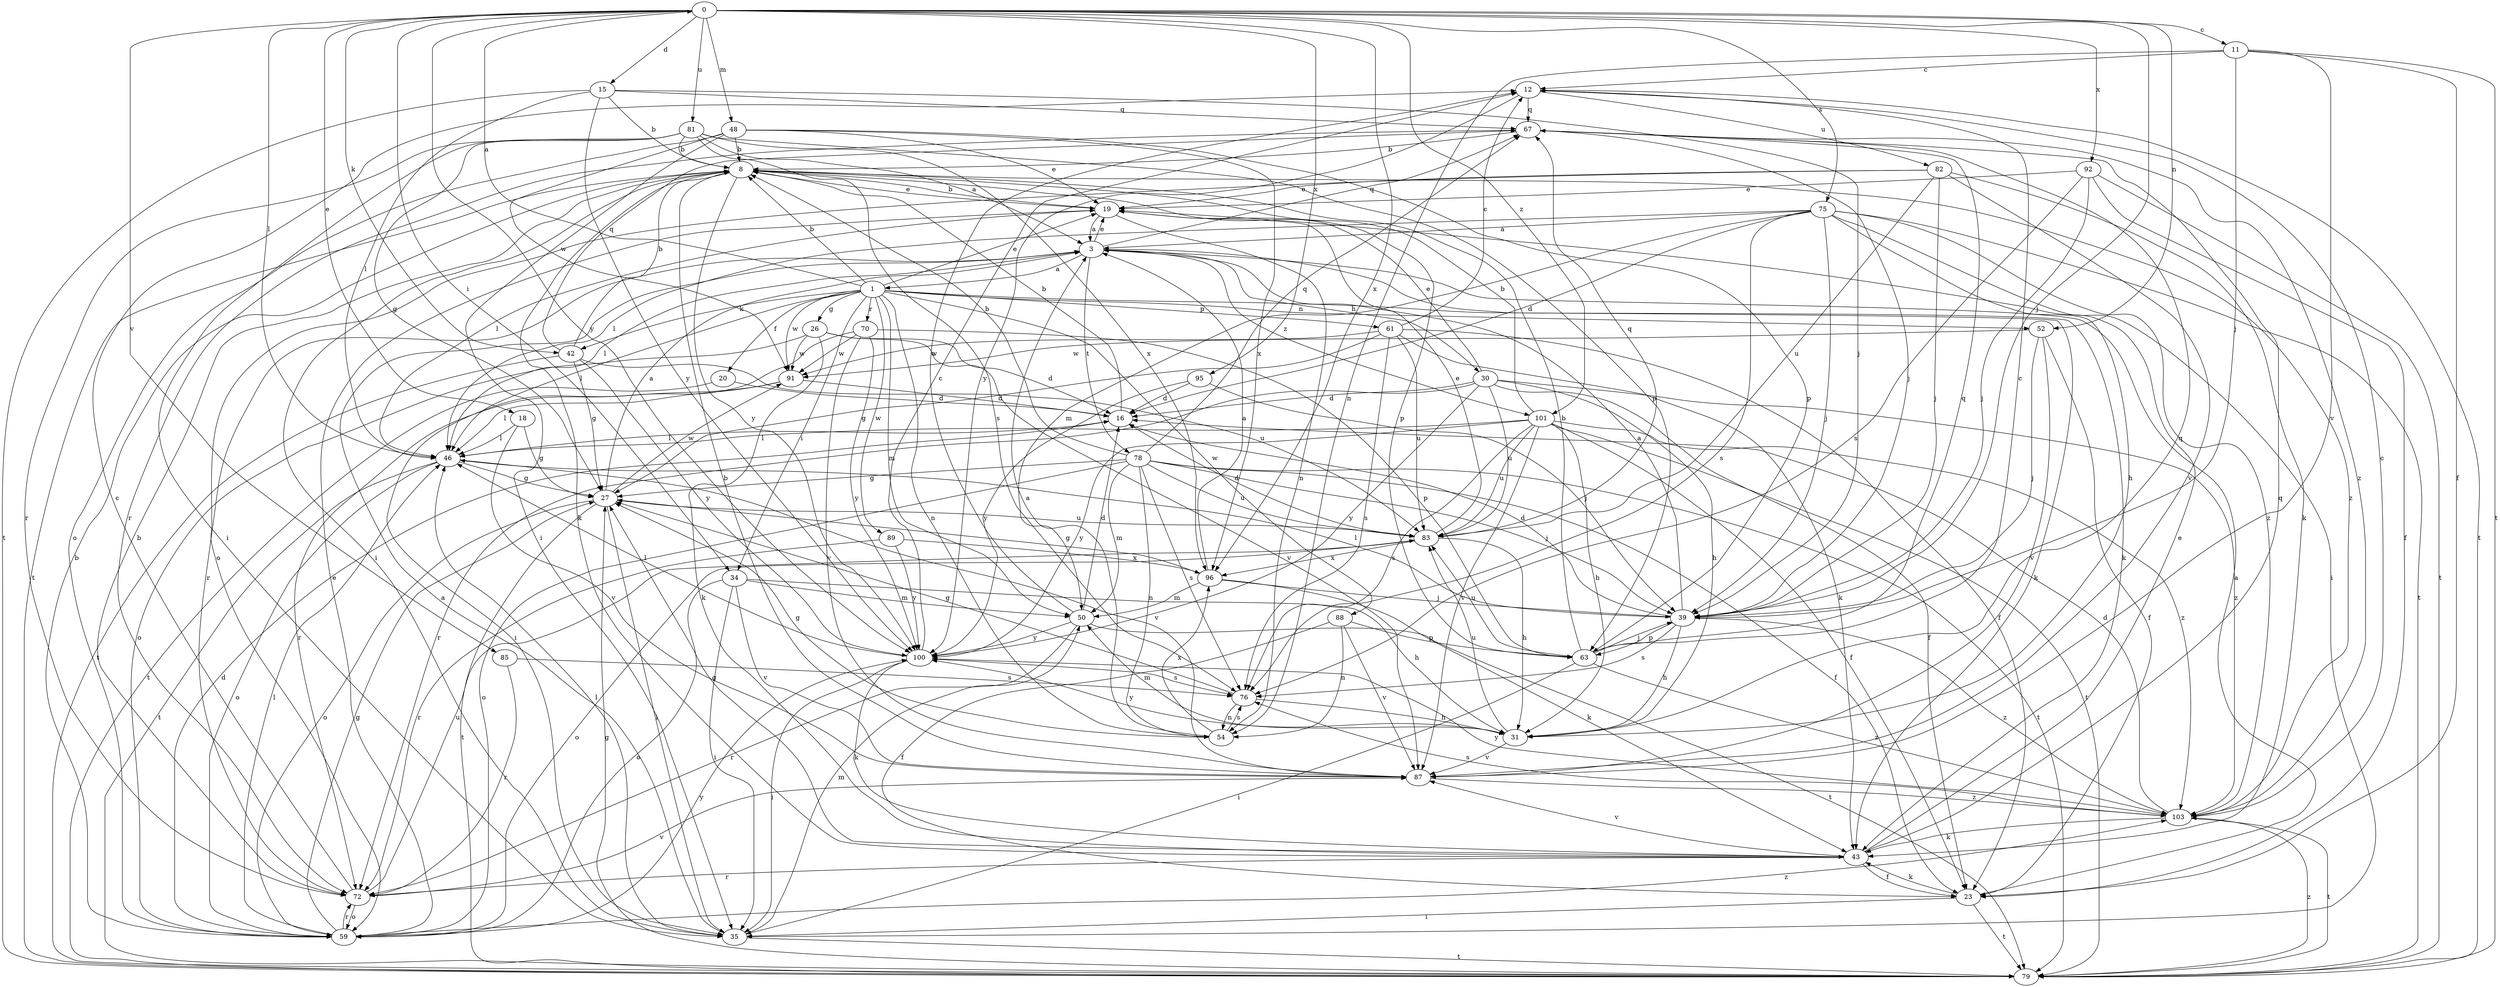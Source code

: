 strict digraph  {
0;
1;
3;
8;
11;
12;
15;
16;
18;
19;
20;
23;
26;
27;
30;
31;
34;
35;
39;
42;
43;
46;
48;
50;
52;
54;
59;
61;
63;
67;
70;
72;
75;
76;
78;
79;
81;
82;
83;
85;
87;
88;
89;
91;
92;
95;
96;
100;
101;
103;
0 -> 11  [label=c];
0 -> 15  [label=d];
0 -> 18  [label=e];
0 -> 34  [label=i];
0 -> 39  [label=j];
0 -> 42  [label=k];
0 -> 46  [label=l];
0 -> 48  [label=m];
0 -> 52  [label=n];
0 -> 75  [label=s];
0 -> 81  [label=u];
0 -> 85  [label=v];
0 -> 92  [label=x];
0 -> 95  [label=x];
0 -> 96  [label=x];
0 -> 100  [label=y];
0 -> 101  [label=z];
1 -> 0  [label=a];
1 -> 8  [label=b];
1 -> 19  [label=e];
1 -> 20  [label=f];
1 -> 26  [label=g];
1 -> 34  [label=i];
1 -> 42  [label=k];
1 -> 43  [label=k];
1 -> 46  [label=l];
1 -> 50  [label=m];
1 -> 52  [label=n];
1 -> 54  [label=n];
1 -> 61  [label=p];
1 -> 70  [label=r];
1 -> 88  [label=w];
1 -> 89  [label=w];
1 -> 91  [label=w];
3 -> 1  [label=a];
3 -> 19  [label=e];
3 -> 30  [label=h];
3 -> 43  [label=k];
3 -> 46  [label=l];
3 -> 67  [label=q];
3 -> 72  [label=r];
3 -> 78  [label=t];
3 -> 101  [label=z];
8 -> 19  [label=e];
8 -> 35  [label=i];
8 -> 43  [label=k];
8 -> 63  [label=p];
8 -> 79  [label=t];
8 -> 100  [label=y];
8 -> 103  [label=z];
11 -> 12  [label=c];
11 -> 23  [label=f];
11 -> 39  [label=j];
11 -> 54  [label=n];
11 -> 79  [label=t];
11 -> 87  [label=v];
12 -> 67  [label=q];
12 -> 79  [label=t];
12 -> 82  [label=u];
12 -> 100  [label=y];
15 -> 8  [label=b];
15 -> 39  [label=j];
15 -> 46  [label=l];
15 -> 67  [label=q];
15 -> 79  [label=t];
15 -> 100  [label=y];
16 -> 8  [label=b];
16 -> 46  [label=l];
18 -> 27  [label=g];
18 -> 46  [label=l];
18 -> 87  [label=v];
19 -> 3  [label=a];
19 -> 8  [label=b];
19 -> 46  [label=l];
19 -> 54  [label=n];
20 -> 16  [label=d];
20 -> 79  [label=t];
23 -> 3  [label=a];
23 -> 35  [label=i];
23 -> 43  [label=k];
23 -> 79  [label=t];
26 -> 16  [label=d];
26 -> 43  [label=k];
26 -> 59  [label=o];
26 -> 87  [label=v];
26 -> 91  [label=w];
27 -> 3  [label=a];
27 -> 35  [label=i];
27 -> 59  [label=o];
27 -> 79  [label=t];
27 -> 83  [label=u];
27 -> 91  [label=w];
30 -> 16  [label=d];
30 -> 19  [label=e];
30 -> 23  [label=f];
30 -> 31  [label=h];
30 -> 72  [label=r];
30 -> 83  [label=u];
30 -> 100  [label=y];
30 -> 103  [label=z];
31 -> 50  [label=m];
31 -> 67  [label=q];
31 -> 83  [label=u];
31 -> 87  [label=v];
31 -> 100  [label=y];
34 -> 31  [label=h];
34 -> 35  [label=i];
34 -> 50  [label=m];
34 -> 59  [label=o];
34 -> 87  [label=v];
35 -> 3  [label=a];
35 -> 46  [label=l];
35 -> 50  [label=m];
35 -> 79  [label=t];
39 -> 3  [label=a];
39 -> 16  [label=d];
39 -> 31  [label=h];
39 -> 46  [label=l];
39 -> 63  [label=p];
39 -> 76  [label=s];
39 -> 103  [label=z];
42 -> 8  [label=b];
42 -> 27  [label=g];
42 -> 67  [label=q];
42 -> 79  [label=t];
42 -> 83  [label=u];
42 -> 100  [label=y];
43 -> 19  [label=e];
43 -> 23  [label=f];
43 -> 27  [label=g];
43 -> 67  [label=q];
43 -> 72  [label=r];
43 -> 87  [label=v];
46 -> 27  [label=g];
46 -> 59  [label=o];
46 -> 79  [label=t];
46 -> 87  [label=v];
48 -> 8  [label=b];
48 -> 19  [label=e];
48 -> 35  [label=i];
48 -> 59  [label=o];
48 -> 63  [label=p];
48 -> 91  [label=w];
48 -> 96  [label=x];
50 -> 12  [label=c];
50 -> 16  [label=d];
50 -> 72  [label=r];
50 -> 79  [label=t];
50 -> 100  [label=y];
52 -> 23  [label=f];
52 -> 39  [label=j];
52 -> 87  [label=v];
52 -> 91  [label=w];
54 -> 3  [label=a];
54 -> 27  [label=g];
54 -> 76  [label=s];
54 -> 96  [label=x];
59 -> 8  [label=b];
59 -> 16  [label=d];
59 -> 19  [label=e];
59 -> 27  [label=g];
59 -> 46  [label=l];
59 -> 72  [label=r];
59 -> 100  [label=y];
59 -> 103  [label=z];
61 -> 12  [label=c];
61 -> 23  [label=f];
61 -> 27  [label=g];
61 -> 43  [label=k];
61 -> 76  [label=s];
61 -> 83  [label=u];
61 -> 91  [label=w];
63 -> 8  [label=b];
63 -> 12  [label=c];
63 -> 35  [label=i];
63 -> 39  [label=j];
63 -> 67  [label=q];
63 -> 83  [label=u];
63 -> 103  [label=z];
67 -> 8  [label=b];
67 -> 39  [label=j];
67 -> 72  [label=r];
67 -> 103  [label=z];
70 -> 35  [label=i];
70 -> 63  [label=p];
70 -> 87  [label=v];
70 -> 91  [label=w];
70 -> 100  [label=y];
72 -> 8  [label=b];
72 -> 12  [label=c];
72 -> 59  [label=o];
72 -> 83  [label=u];
72 -> 87  [label=v];
75 -> 3  [label=a];
75 -> 16  [label=d];
75 -> 31  [label=h];
75 -> 35  [label=i];
75 -> 39  [label=j];
75 -> 46  [label=l];
75 -> 50  [label=m];
75 -> 76  [label=s];
75 -> 79  [label=t];
75 -> 103  [label=z];
76 -> 27  [label=g];
76 -> 31  [label=h];
76 -> 54  [label=n];
78 -> 8  [label=b];
78 -> 23  [label=f];
78 -> 27  [label=g];
78 -> 39  [label=j];
78 -> 50  [label=m];
78 -> 54  [label=n];
78 -> 59  [label=o];
78 -> 67  [label=q];
78 -> 76  [label=s];
78 -> 79  [label=t];
78 -> 83  [label=u];
79 -> 27  [label=g];
79 -> 103  [label=z];
81 -> 3  [label=a];
81 -> 8  [label=b];
81 -> 27  [label=g];
81 -> 35  [label=i];
81 -> 63  [label=p];
81 -> 72  [label=r];
81 -> 76  [label=s];
81 -> 96  [label=x];
82 -> 19  [label=e];
82 -> 39  [label=j];
82 -> 43  [label=k];
82 -> 59  [label=o];
82 -> 83  [label=u];
82 -> 87  [label=v];
83 -> 16  [label=d];
83 -> 19  [label=e];
83 -> 31  [label=h];
83 -> 59  [label=o];
83 -> 67  [label=q];
83 -> 96  [label=x];
85 -> 72  [label=r];
85 -> 76  [label=s];
87 -> 8  [label=b];
87 -> 103  [label=z];
88 -> 23  [label=f];
88 -> 54  [label=n];
88 -> 63  [label=p];
88 -> 87  [label=v];
89 -> 72  [label=r];
89 -> 96  [label=x];
89 -> 100  [label=y];
91 -> 16  [label=d];
91 -> 46  [label=l];
91 -> 72  [label=r];
92 -> 19  [label=e];
92 -> 23  [label=f];
92 -> 39  [label=j];
92 -> 76  [label=s];
92 -> 79  [label=t];
95 -> 16  [label=d];
95 -> 39  [label=j];
95 -> 100  [label=y];
96 -> 3  [label=a];
96 -> 27  [label=g];
96 -> 39  [label=j];
96 -> 43  [label=k];
96 -> 50  [label=m];
100 -> 12  [label=c];
100 -> 35  [label=i];
100 -> 43  [label=k];
100 -> 46  [label=l];
100 -> 76  [label=s];
101 -> 8  [label=b];
101 -> 23  [label=f];
101 -> 31  [label=h];
101 -> 46  [label=l];
101 -> 76  [label=s];
101 -> 79  [label=t];
101 -> 83  [label=u];
101 -> 87  [label=v];
101 -> 100  [label=y];
101 -> 103  [label=z];
103 -> 12  [label=c];
103 -> 16  [label=d];
103 -> 43  [label=k];
103 -> 76  [label=s];
103 -> 79  [label=t];
103 -> 100  [label=y];
}
